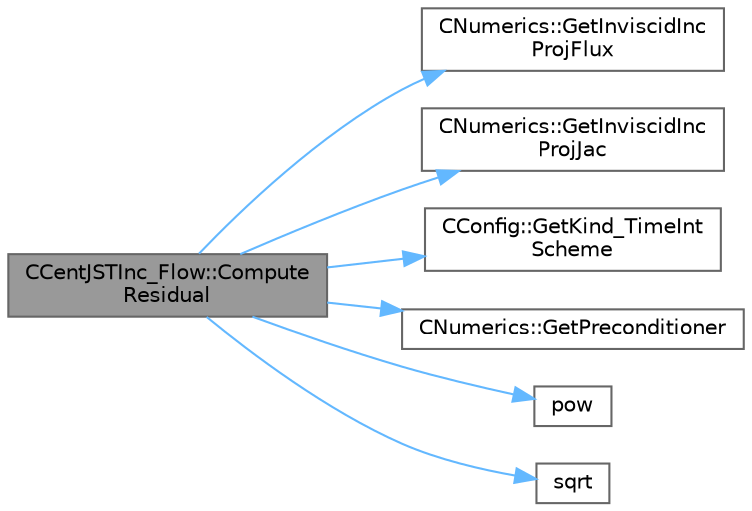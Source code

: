 digraph "CCentJSTInc_Flow::ComputeResidual"
{
 // LATEX_PDF_SIZE
  bgcolor="transparent";
  edge [fontname=Helvetica,fontsize=10,labelfontname=Helvetica,labelfontsize=10];
  node [fontname=Helvetica,fontsize=10,shape=box,height=0.2,width=0.4];
  rankdir="LR";
  Node1 [id="Node000001",label="CCentJSTInc_Flow::Compute\lResidual",height=0.2,width=0.4,color="gray40", fillcolor="grey60", style="filled", fontcolor="black",tooltip="Compute the flow residual using a JST method."];
  Node1 -> Node2 [id="edge1_Node000001_Node000002",color="steelblue1",style="solid",tooltip=" "];
  Node2 [id="Node000002",label="CNumerics::GetInviscidInc\lProjFlux",height=0.2,width=0.4,color="grey40", fillcolor="white", style="filled",URL="$classCNumerics.html#ad5d448c5880fbff58077cc68e897578f",tooltip="Compute the projected inviscid flux vector for incompresible simulations."];
  Node1 -> Node3 [id="edge2_Node000001_Node000003",color="steelblue1",style="solid",tooltip=" "];
  Node3 [id="Node000003",label="CNumerics::GetInviscidInc\lProjJac",height=0.2,width=0.4,color="grey40", fillcolor="white", style="filled",URL="$classCNumerics.html#a3a53f6359f4cc450baf0a4cf9d61e0eb",tooltip="Compute the projection of the inviscid Jacobian matrices (incompressible)."];
  Node1 -> Node4 [id="edge3_Node000001_Node000004",color="steelblue1",style="solid",tooltip=" "];
  Node4 [id="Node000004",label="CConfig::GetKind_TimeInt\lScheme",height=0.2,width=0.4,color="grey40", fillcolor="white", style="filled",URL="$classCConfig.html#ad16f71356f146b530fb1fbb45444525c",tooltip="Get the kind of time integration method."];
  Node1 -> Node5 [id="edge4_Node000001_Node000005",color="steelblue1",style="solid",tooltip=" "];
  Node5 [id="Node000005",label="CNumerics::GetPreconditioner",height=0.2,width=0.4,color="grey40", fillcolor="white", style="filled",URL="$classCNumerics.html#a6e321c903c59a428dfa8b3c454354ea9",tooltip="Compute the low speed preconditioning matrix."];
  Node1 -> Node6 [id="edge5_Node000001_Node000006",color="steelblue1",style="solid",tooltip=" "];
  Node6 [id="Node000006",label="pow",height=0.2,width=0.4,color="grey40", fillcolor="white", style="filled",URL="$group__SIMD.html#ga768cbdeba8e4567257959378fba27f17",tooltip=" "];
  Node1 -> Node7 [id="edge6_Node000001_Node000007",color="steelblue1",style="solid",tooltip=" "];
  Node7 [id="Node000007",label="sqrt",height=0.2,width=0.4,color="grey40", fillcolor="white", style="filled",URL="$group__SIMD.html#ga54a1925ab40fb4249ea255072520de35",tooltip=" "];
}
